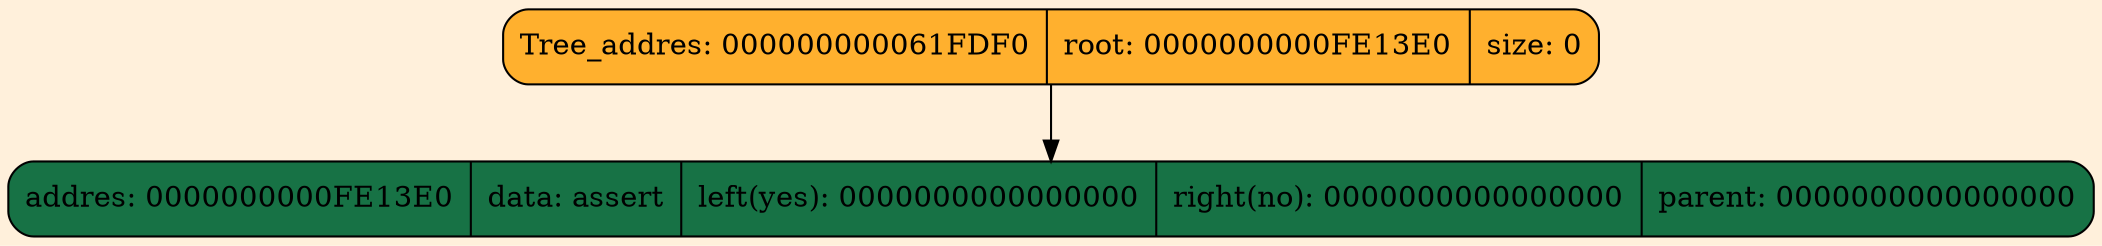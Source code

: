 digraph G{
	rankdir=HR;
	bgcolor = "#FFF0DB";
	node0 [shape = Mrecord, style = filled, fillcolor = "#FFB02E", label = "Tree_addres: 000000000061FDF0 | root: 0000000000FE13E0 | size: 0"];
	node1 [shape = Mrecord, style = filled, fillcolor = "#177245", label = "addres: 0000000000FE13E0 | data: assert | left(yes): 0000000000000000 | right(no): 0000000000000000 | parent: 0000000000000000 "];
	node0 -> node1 [color = "#000000"]
}